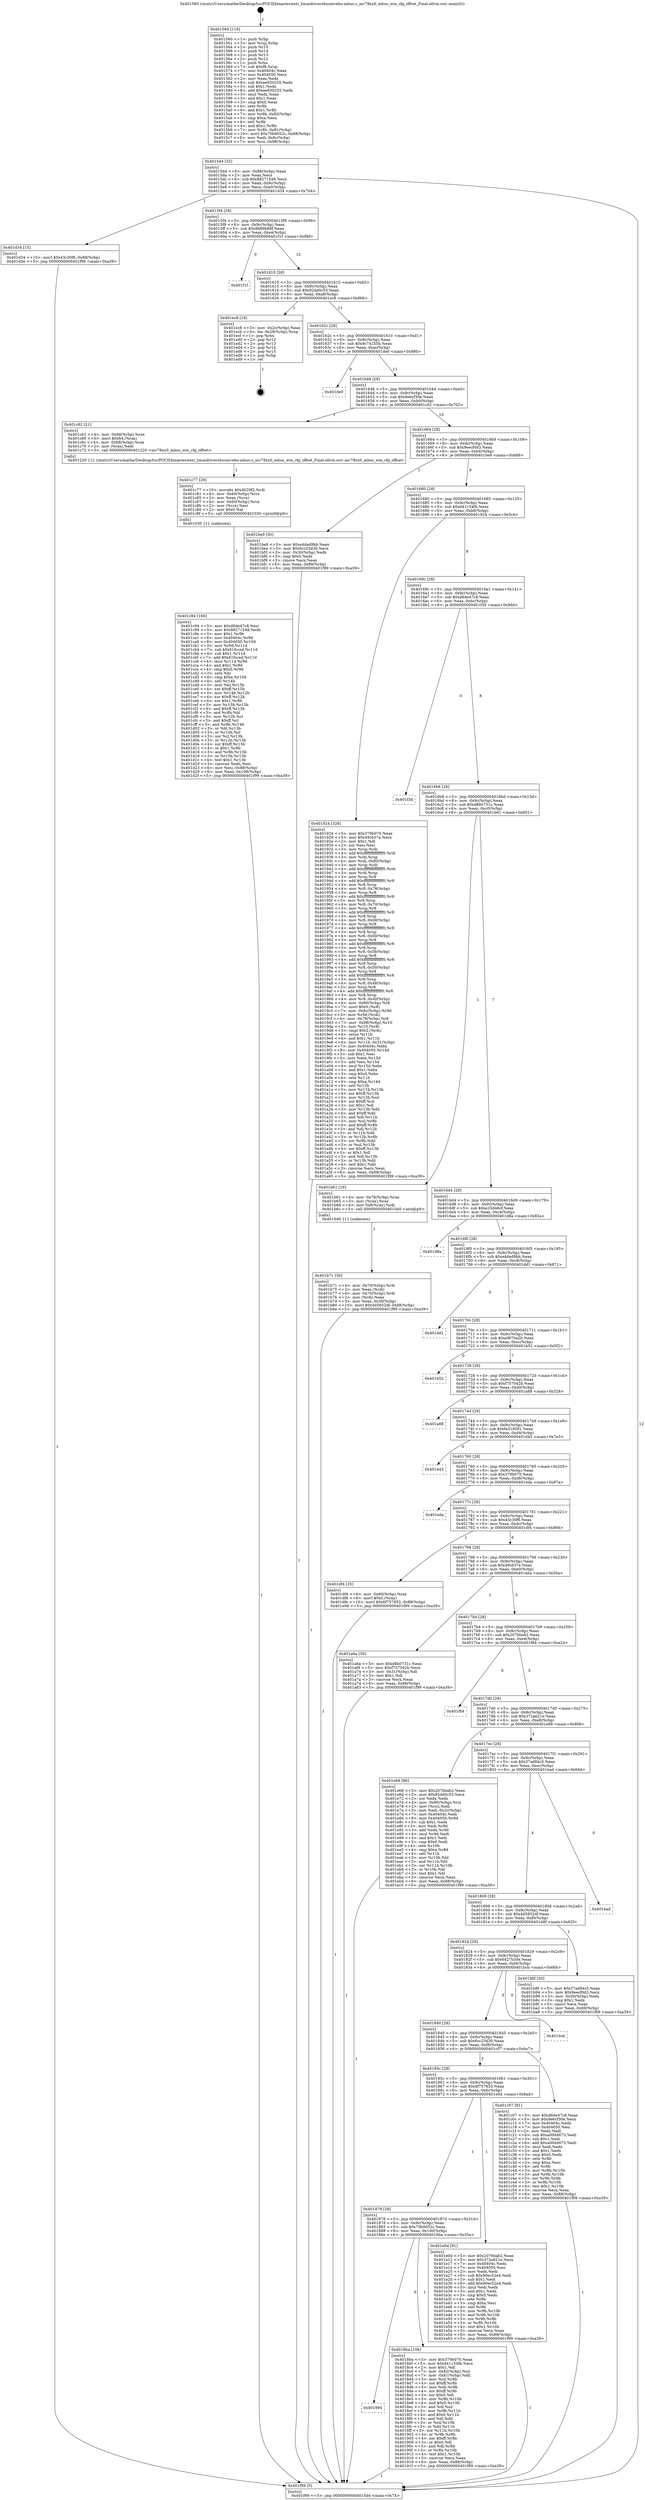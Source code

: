 digraph "0x401560" {
  label = "0x401560 (/mnt/c/Users/mathe/Desktop/tcc/POCII/binaries/extr_linuxdriversbusmvebu-mbus.c_mv78xx0_mbus_win_cfg_offset_Final-ollvm.out::main(0))"
  labelloc = "t"
  node[shape=record]

  Entry [label="",width=0.3,height=0.3,shape=circle,fillcolor=black,style=filled]
  "0x4015d4" [label="{
     0x4015d4 [32]\l
     | [instrs]\l
     &nbsp;&nbsp;0x4015d4 \<+6\>: mov -0x88(%rbp),%eax\l
     &nbsp;&nbsp;0x4015da \<+2\>: mov %eax,%ecx\l
     &nbsp;&nbsp;0x4015dc \<+6\>: sub $0x88271548,%ecx\l
     &nbsp;&nbsp;0x4015e2 \<+6\>: mov %eax,-0x9c(%rbp)\l
     &nbsp;&nbsp;0x4015e8 \<+6\>: mov %ecx,-0xa0(%rbp)\l
     &nbsp;&nbsp;0x4015ee \<+6\>: je 0000000000401d34 \<main+0x7d4\>\l
  }"]
  "0x401d34" [label="{
     0x401d34 [15]\l
     | [instrs]\l
     &nbsp;&nbsp;0x401d34 \<+10\>: movl $0x43c30f6,-0x88(%rbp)\l
     &nbsp;&nbsp;0x401d3e \<+5\>: jmp 0000000000401f99 \<main+0xa39\>\l
  }"]
  "0x4015f4" [label="{
     0x4015f4 [28]\l
     | [instrs]\l
     &nbsp;&nbsp;0x4015f4 \<+5\>: jmp 00000000004015f9 \<main+0x99\>\l
     &nbsp;&nbsp;0x4015f9 \<+6\>: mov -0x9c(%rbp),%eax\l
     &nbsp;&nbsp;0x4015ff \<+5\>: sub $0x8869b89f,%eax\l
     &nbsp;&nbsp;0x401604 \<+6\>: mov %eax,-0xa4(%rbp)\l
     &nbsp;&nbsp;0x40160a \<+6\>: je 0000000000401f1f \<main+0x9bf\>\l
  }"]
  Exit [label="",width=0.3,height=0.3,shape=circle,fillcolor=black,style=filled,peripheries=2]
  "0x401f1f" [label="{
     0x401f1f\l
  }", style=dashed]
  "0x401610" [label="{
     0x401610 [28]\l
     | [instrs]\l
     &nbsp;&nbsp;0x401610 \<+5\>: jmp 0000000000401615 \<main+0xb5\>\l
     &nbsp;&nbsp;0x401615 \<+6\>: mov -0x9c(%rbp),%eax\l
     &nbsp;&nbsp;0x40161b \<+5\>: sub $0x92dd0c53,%eax\l
     &nbsp;&nbsp;0x401620 \<+6\>: mov %eax,-0xa8(%rbp)\l
     &nbsp;&nbsp;0x401626 \<+6\>: je 0000000000401ec8 \<main+0x968\>\l
  }"]
  "0x401c94" [label="{
     0x401c94 [160]\l
     | [instrs]\l
     &nbsp;&nbsp;0x401c94 \<+5\>: mov $0xd6de47c8,%esi\l
     &nbsp;&nbsp;0x401c99 \<+5\>: mov $0x88271548,%edx\l
     &nbsp;&nbsp;0x401c9e \<+3\>: mov $0x1,%r8b\l
     &nbsp;&nbsp;0x401ca1 \<+8\>: mov 0x40404c,%r9d\l
     &nbsp;&nbsp;0x401ca9 \<+8\>: mov 0x404050,%r10d\l
     &nbsp;&nbsp;0x401cb1 \<+3\>: mov %r9d,%r11d\l
     &nbsp;&nbsp;0x401cb4 \<+7\>: sub $0x61fcced,%r11d\l
     &nbsp;&nbsp;0x401cbb \<+4\>: sub $0x1,%r11d\l
     &nbsp;&nbsp;0x401cbf \<+7\>: add $0x61fcced,%r11d\l
     &nbsp;&nbsp;0x401cc6 \<+4\>: imul %r11d,%r9d\l
     &nbsp;&nbsp;0x401cca \<+4\>: and $0x1,%r9d\l
     &nbsp;&nbsp;0x401cce \<+4\>: cmp $0x0,%r9d\l
     &nbsp;&nbsp;0x401cd2 \<+3\>: sete %bl\l
     &nbsp;&nbsp;0x401cd5 \<+4\>: cmp $0xa,%r10d\l
     &nbsp;&nbsp;0x401cd9 \<+4\>: setl %r14b\l
     &nbsp;&nbsp;0x401cdd \<+3\>: mov %bl,%r15b\l
     &nbsp;&nbsp;0x401ce0 \<+4\>: xor $0xff,%r15b\l
     &nbsp;&nbsp;0x401ce4 \<+3\>: mov %r14b,%r12b\l
     &nbsp;&nbsp;0x401ce7 \<+4\>: xor $0xff,%r12b\l
     &nbsp;&nbsp;0x401ceb \<+4\>: xor $0x1,%r8b\l
     &nbsp;&nbsp;0x401cef \<+3\>: mov %r15b,%r13b\l
     &nbsp;&nbsp;0x401cf2 \<+4\>: and $0xff,%r13b\l
     &nbsp;&nbsp;0x401cf6 \<+3\>: and %r8b,%bl\l
     &nbsp;&nbsp;0x401cf9 \<+3\>: mov %r12b,%cl\l
     &nbsp;&nbsp;0x401cfc \<+3\>: and $0xff,%cl\l
     &nbsp;&nbsp;0x401cff \<+3\>: and %r8b,%r14b\l
     &nbsp;&nbsp;0x401d02 \<+3\>: or %bl,%r13b\l
     &nbsp;&nbsp;0x401d05 \<+3\>: or %r14b,%cl\l
     &nbsp;&nbsp;0x401d08 \<+3\>: xor %cl,%r13b\l
     &nbsp;&nbsp;0x401d0b \<+3\>: or %r12b,%r15b\l
     &nbsp;&nbsp;0x401d0e \<+4\>: xor $0xff,%r15b\l
     &nbsp;&nbsp;0x401d12 \<+4\>: or $0x1,%r8b\l
     &nbsp;&nbsp;0x401d16 \<+3\>: and %r8b,%r15b\l
     &nbsp;&nbsp;0x401d19 \<+3\>: or %r15b,%r13b\l
     &nbsp;&nbsp;0x401d1c \<+4\>: test $0x1,%r13b\l
     &nbsp;&nbsp;0x401d20 \<+3\>: cmovne %edx,%esi\l
     &nbsp;&nbsp;0x401d23 \<+6\>: mov %esi,-0x88(%rbp)\l
     &nbsp;&nbsp;0x401d29 \<+6\>: mov %eax,-0x108(%rbp)\l
     &nbsp;&nbsp;0x401d2f \<+5\>: jmp 0000000000401f99 \<main+0xa39\>\l
  }"]
  "0x401ec8" [label="{
     0x401ec8 [18]\l
     | [instrs]\l
     &nbsp;&nbsp;0x401ec8 \<+3\>: mov -0x2c(%rbp),%eax\l
     &nbsp;&nbsp;0x401ecb \<+4\>: lea -0x28(%rbp),%rsp\l
     &nbsp;&nbsp;0x401ecf \<+1\>: pop %rbx\l
     &nbsp;&nbsp;0x401ed0 \<+2\>: pop %r12\l
     &nbsp;&nbsp;0x401ed2 \<+2\>: pop %r13\l
     &nbsp;&nbsp;0x401ed4 \<+2\>: pop %r14\l
     &nbsp;&nbsp;0x401ed6 \<+2\>: pop %r15\l
     &nbsp;&nbsp;0x401ed8 \<+1\>: pop %rbp\l
     &nbsp;&nbsp;0x401ed9 \<+1\>: ret\l
  }"]
  "0x40162c" [label="{
     0x40162c [28]\l
     | [instrs]\l
     &nbsp;&nbsp;0x40162c \<+5\>: jmp 0000000000401631 \<main+0xd1\>\l
     &nbsp;&nbsp;0x401631 \<+6\>: mov -0x9c(%rbp),%eax\l
     &nbsp;&nbsp;0x401637 \<+5\>: sub $0x9c74255b,%eax\l
     &nbsp;&nbsp;0x40163c \<+6\>: mov %eax,-0xac(%rbp)\l
     &nbsp;&nbsp;0x401642 \<+6\>: je 0000000000401de0 \<main+0x880\>\l
  }"]
  "0x401c77" [label="{
     0x401c77 [29]\l
     | [instrs]\l
     &nbsp;&nbsp;0x401c77 \<+10\>: movabs $0x4020f2,%rdi\l
     &nbsp;&nbsp;0x401c81 \<+4\>: mov -0x60(%rbp),%rcx\l
     &nbsp;&nbsp;0x401c85 \<+2\>: mov %eax,(%rcx)\l
     &nbsp;&nbsp;0x401c87 \<+4\>: mov -0x60(%rbp),%rcx\l
     &nbsp;&nbsp;0x401c8b \<+2\>: mov (%rcx),%esi\l
     &nbsp;&nbsp;0x401c8d \<+2\>: mov $0x0,%al\l
     &nbsp;&nbsp;0x401c8f \<+5\>: call 0000000000401030 \<printf@plt\>\l
     | [calls]\l
     &nbsp;&nbsp;0x401030 \{1\} (unknown)\l
  }"]
  "0x401de0" [label="{
     0x401de0\l
  }", style=dashed]
  "0x401648" [label="{
     0x401648 [28]\l
     | [instrs]\l
     &nbsp;&nbsp;0x401648 \<+5\>: jmp 000000000040164d \<main+0xed\>\l
     &nbsp;&nbsp;0x40164d \<+6\>: mov -0x9c(%rbp),%eax\l
     &nbsp;&nbsp;0x401653 \<+5\>: sub $0x9e6cf30e,%eax\l
     &nbsp;&nbsp;0x401658 \<+6\>: mov %eax,-0xb0(%rbp)\l
     &nbsp;&nbsp;0x40165e \<+6\>: je 0000000000401c62 \<main+0x702\>\l
  }"]
  "0x401b71" [label="{
     0x401b71 [30]\l
     | [instrs]\l
     &nbsp;&nbsp;0x401b71 \<+4\>: mov -0x70(%rbp),%rdi\l
     &nbsp;&nbsp;0x401b75 \<+2\>: mov %eax,(%rdi)\l
     &nbsp;&nbsp;0x401b77 \<+4\>: mov -0x70(%rbp),%rdi\l
     &nbsp;&nbsp;0x401b7b \<+2\>: mov (%rdi),%eax\l
     &nbsp;&nbsp;0x401b7d \<+3\>: mov %eax,-0x30(%rbp)\l
     &nbsp;&nbsp;0x401b80 \<+10\>: movl $0x4d5852df,-0x88(%rbp)\l
     &nbsp;&nbsp;0x401b8a \<+5\>: jmp 0000000000401f99 \<main+0xa39\>\l
  }"]
  "0x401c62" [label="{
     0x401c62 [21]\l
     | [instrs]\l
     &nbsp;&nbsp;0x401c62 \<+4\>: mov -0x68(%rbp),%rax\l
     &nbsp;&nbsp;0x401c66 \<+6\>: movl $0x64,(%rax)\l
     &nbsp;&nbsp;0x401c6c \<+4\>: mov -0x68(%rbp),%rax\l
     &nbsp;&nbsp;0x401c70 \<+2\>: mov (%rax),%edi\l
     &nbsp;&nbsp;0x401c72 \<+5\>: call 0000000000401220 \<mv78xx0_mbus_win_cfg_offset\>\l
     | [calls]\l
     &nbsp;&nbsp;0x401220 \{1\} (/mnt/c/Users/mathe/Desktop/tcc/POCII/binaries/extr_linuxdriversbusmvebu-mbus.c_mv78xx0_mbus_win_cfg_offset_Final-ollvm.out::mv78xx0_mbus_win_cfg_offset)\l
  }"]
  "0x401664" [label="{
     0x401664 [28]\l
     | [instrs]\l
     &nbsp;&nbsp;0x401664 \<+5\>: jmp 0000000000401669 \<main+0x109\>\l
     &nbsp;&nbsp;0x401669 \<+6\>: mov -0x9c(%rbp),%eax\l
     &nbsp;&nbsp;0x40166f \<+5\>: sub $0x9eecf0d3,%eax\l
     &nbsp;&nbsp;0x401674 \<+6\>: mov %eax,-0xb4(%rbp)\l
     &nbsp;&nbsp;0x40167a \<+6\>: je 0000000000401be9 \<main+0x689\>\l
  }"]
  "0x401560" [label="{
     0x401560 [116]\l
     | [instrs]\l
     &nbsp;&nbsp;0x401560 \<+1\>: push %rbp\l
     &nbsp;&nbsp;0x401561 \<+3\>: mov %rsp,%rbp\l
     &nbsp;&nbsp;0x401564 \<+2\>: push %r15\l
     &nbsp;&nbsp;0x401566 \<+2\>: push %r14\l
     &nbsp;&nbsp;0x401568 \<+2\>: push %r13\l
     &nbsp;&nbsp;0x40156a \<+2\>: push %r12\l
     &nbsp;&nbsp;0x40156c \<+1\>: push %rbx\l
     &nbsp;&nbsp;0x40156d \<+7\>: sub $0xf8,%rsp\l
     &nbsp;&nbsp;0x401574 \<+7\>: mov 0x40404c,%eax\l
     &nbsp;&nbsp;0x40157b \<+7\>: mov 0x404050,%ecx\l
     &nbsp;&nbsp;0x401582 \<+2\>: mov %eax,%edx\l
     &nbsp;&nbsp;0x401584 \<+6\>: sub $0xee930255,%edx\l
     &nbsp;&nbsp;0x40158a \<+3\>: sub $0x1,%edx\l
     &nbsp;&nbsp;0x40158d \<+6\>: add $0xee930255,%edx\l
     &nbsp;&nbsp;0x401593 \<+3\>: imul %edx,%eax\l
     &nbsp;&nbsp;0x401596 \<+3\>: and $0x1,%eax\l
     &nbsp;&nbsp;0x401599 \<+3\>: cmp $0x0,%eax\l
     &nbsp;&nbsp;0x40159c \<+4\>: sete %r8b\l
     &nbsp;&nbsp;0x4015a0 \<+4\>: and $0x1,%r8b\l
     &nbsp;&nbsp;0x4015a4 \<+7\>: mov %r8b,-0x82(%rbp)\l
     &nbsp;&nbsp;0x4015ab \<+3\>: cmp $0xa,%ecx\l
     &nbsp;&nbsp;0x4015ae \<+4\>: setl %r8b\l
     &nbsp;&nbsp;0x4015b2 \<+4\>: and $0x1,%r8b\l
     &nbsp;&nbsp;0x4015b6 \<+7\>: mov %r8b,-0x81(%rbp)\l
     &nbsp;&nbsp;0x4015bd \<+10\>: movl $0x70b9052c,-0x88(%rbp)\l
     &nbsp;&nbsp;0x4015c7 \<+6\>: mov %edi,-0x8c(%rbp)\l
     &nbsp;&nbsp;0x4015cd \<+7\>: mov %rsi,-0x98(%rbp)\l
  }"]
  "0x401be9" [label="{
     0x401be9 [30]\l
     | [instrs]\l
     &nbsp;&nbsp;0x401be9 \<+5\>: mov $0xe4dad9bb,%eax\l
     &nbsp;&nbsp;0x401bee \<+5\>: mov $0x6cc25d30,%ecx\l
     &nbsp;&nbsp;0x401bf3 \<+3\>: mov -0x30(%rbp),%edx\l
     &nbsp;&nbsp;0x401bf6 \<+3\>: cmp $0x0,%edx\l
     &nbsp;&nbsp;0x401bf9 \<+3\>: cmove %ecx,%eax\l
     &nbsp;&nbsp;0x401bfc \<+6\>: mov %eax,-0x88(%rbp)\l
     &nbsp;&nbsp;0x401c02 \<+5\>: jmp 0000000000401f99 \<main+0xa39\>\l
  }"]
  "0x401680" [label="{
     0x401680 [28]\l
     | [instrs]\l
     &nbsp;&nbsp;0x401680 \<+5\>: jmp 0000000000401685 \<main+0x125\>\l
     &nbsp;&nbsp;0x401685 \<+6\>: mov -0x9c(%rbp),%eax\l
     &nbsp;&nbsp;0x40168b \<+5\>: sub $0xd41154fb,%eax\l
     &nbsp;&nbsp;0x401690 \<+6\>: mov %eax,-0xb8(%rbp)\l
     &nbsp;&nbsp;0x401696 \<+6\>: je 0000000000401924 \<main+0x3c4\>\l
  }"]
  "0x401f99" [label="{
     0x401f99 [5]\l
     | [instrs]\l
     &nbsp;&nbsp;0x401f99 \<+5\>: jmp 00000000004015d4 \<main+0x74\>\l
  }"]
  "0x401924" [label="{
     0x401924 [326]\l
     | [instrs]\l
     &nbsp;&nbsp;0x401924 \<+5\>: mov $0x379b070,%eax\l
     &nbsp;&nbsp;0x401929 \<+5\>: mov $0x49c637e,%ecx\l
     &nbsp;&nbsp;0x40192e \<+2\>: mov $0x1,%dl\l
     &nbsp;&nbsp;0x401930 \<+2\>: xor %esi,%esi\l
     &nbsp;&nbsp;0x401932 \<+3\>: mov %rsp,%rdi\l
     &nbsp;&nbsp;0x401935 \<+4\>: add $0xfffffffffffffff0,%rdi\l
     &nbsp;&nbsp;0x401939 \<+3\>: mov %rdi,%rsp\l
     &nbsp;&nbsp;0x40193c \<+4\>: mov %rdi,-0x80(%rbp)\l
     &nbsp;&nbsp;0x401940 \<+3\>: mov %rsp,%rdi\l
     &nbsp;&nbsp;0x401943 \<+4\>: add $0xfffffffffffffff0,%rdi\l
     &nbsp;&nbsp;0x401947 \<+3\>: mov %rdi,%rsp\l
     &nbsp;&nbsp;0x40194a \<+3\>: mov %rsp,%r8\l
     &nbsp;&nbsp;0x40194d \<+4\>: add $0xfffffffffffffff0,%r8\l
     &nbsp;&nbsp;0x401951 \<+3\>: mov %r8,%rsp\l
     &nbsp;&nbsp;0x401954 \<+4\>: mov %r8,-0x78(%rbp)\l
     &nbsp;&nbsp;0x401958 \<+3\>: mov %rsp,%r8\l
     &nbsp;&nbsp;0x40195b \<+4\>: add $0xfffffffffffffff0,%r8\l
     &nbsp;&nbsp;0x40195f \<+3\>: mov %r8,%rsp\l
     &nbsp;&nbsp;0x401962 \<+4\>: mov %r8,-0x70(%rbp)\l
     &nbsp;&nbsp;0x401966 \<+3\>: mov %rsp,%r8\l
     &nbsp;&nbsp;0x401969 \<+4\>: add $0xfffffffffffffff0,%r8\l
     &nbsp;&nbsp;0x40196d \<+3\>: mov %r8,%rsp\l
     &nbsp;&nbsp;0x401970 \<+4\>: mov %r8,-0x68(%rbp)\l
     &nbsp;&nbsp;0x401974 \<+3\>: mov %rsp,%r8\l
     &nbsp;&nbsp;0x401977 \<+4\>: add $0xfffffffffffffff0,%r8\l
     &nbsp;&nbsp;0x40197b \<+3\>: mov %r8,%rsp\l
     &nbsp;&nbsp;0x40197e \<+4\>: mov %r8,-0x60(%rbp)\l
     &nbsp;&nbsp;0x401982 \<+3\>: mov %rsp,%r8\l
     &nbsp;&nbsp;0x401985 \<+4\>: add $0xfffffffffffffff0,%r8\l
     &nbsp;&nbsp;0x401989 \<+3\>: mov %r8,%rsp\l
     &nbsp;&nbsp;0x40198c \<+4\>: mov %r8,-0x58(%rbp)\l
     &nbsp;&nbsp;0x401990 \<+3\>: mov %rsp,%r8\l
     &nbsp;&nbsp;0x401993 \<+4\>: add $0xfffffffffffffff0,%r8\l
     &nbsp;&nbsp;0x401997 \<+3\>: mov %r8,%rsp\l
     &nbsp;&nbsp;0x40199a \<+4\>: mov %r8,-0x50(%rbp)\l
     &nbsp;&nbsp;0x40199e \<+3\>: mov %rsp,%r8\l
     &nbsp;&nbsp;0x4019a1 \<+4\>: add $0xfffffffffffffff0,%r8\l
     &nbsp;&nbsp;0x4019a5 \<+3\>: mov %r8,%rsp\l
     &nbsp;&nbsp;0x4019a8 \<+4\>: mov %r8,-0x48(%rbp)\l
     &nbsp;&nbsp;0x4019ac \<+3\>: mov %rsp,%r8\l
     &nbsp;&nbsp;0x4019af \<+4\>: add $0xfffffffffffffff0,%r8\l
     &nbsp;&nbsp;0x4019b3 \<+3\>: mov %r8,%rsp\l
     &nbsp;&nbsp;0x4019b6 \<+4\>: mov %r8,-0x40(%rbp)\l
     &nbsp;&nbsp;0x4019ba \<+4\>: mov -0x80(%rbp),%r8\l
     &nbsp;&nbsp;0x4019be \<+7\>: movl $0x0,(%r8)\l
     &nbsp;&nbsp;0x4019c5 \<+7\>: mov -0x8c(%rbp),%r9d\l
     &nbsp;&nbsp;0x4019cc \<+3\>: mov %r9d,(%rdi)\l
     &nbsp;&nbsp;0x4019cf \<+4\>: mov -0x78(%rbp),%r8\l
     &nbsp;&nbsp;0x4019d3 \<+7\>: mov -0x98(%rbp),%r10\l
     &nbsp;&nbsp;0x4019da \<+3\>: mov %r10,(%r8)\l
     &nbsp;&nbsp;0x4019dd \<+3\>: cmpl $0x2,(%rdi)\l
     &nbsp;&nbsp;0x4019e0 \<+4\>: setne %r11b\l
     &nbsp;&nbsp;0x4019e4 \<+4\>: and $0x1,%r11b\l
     &nbsp;&nbsp;0x4019e8 \<+4\>: mov %r11b,-0x31(%rbp)\l
     &nbsp;&nbsp;0x4019ec \<+7\>: mov 0x40404c,%ebx\l
     &nbsp;&nbsp;0x4019f3 \<+8\>: mov 0x404050,%r14d\l
     &nbsp;&nbsp;0x4019fb \<+3\>: sub $0x1,%esi\l
     &nbsp;&nbsp;0x4019fe \<+3\>: mov %ebx,%r15d\l
     &nbsp;&nbsp;0x401a01 \<+3\>: add %esi,%r15d\l
     &nbsp;&nbsp;0x401a04 \<+4\>: imul %r15d,%ebx\l
     &nbsp;&nbsp;0x401a08 \<+3\>: and $0x1,%ebx\l
     &nbsp;&nbsp;0x401a0b \<+3\>: cmp $0x0,%ebx\l
     &nbsp;&nbsp;0x401a0e \<+4\>: sete %r11b\l
     &nbsp;&nbsp;0x401a12 \<+4\>: cmp $0xa,%r14d\l
     &nbsp;&nbsp;0x401a16 \<+4\>: setl %r12b\l
     &nbsp;&nbsp;0x401a1a \<+3\>: mov %r11b,%r13b\l
     &nbsp;&nbsp;0x401a1d \<+4\>: xor $0xff,%r13b\l
     &nbsp;&nbsp;0x401a21 \<+3\>: mov %r12b,%sil\l
     &nbsp;&nbsp;0x401a24 \<+4\>: xor $0xff,%sil\l
     &nbsp;&nbsp;0x401a28 \<+3\>: xor $0x1,%dl\l
     &nbsp;&nbsp;0x401a2b \<+3\>: mov %r13b,%dil\l
     &nbsp;&nbsp;0x401a2e \<+4\>: and $0xff,%dil\l
     &nbsp;&nbsp;0x401a32 \<+3\>: and %dl,%r11b\l
     &nbsp;&nbsp;0x401a35 \<+3\>: mov %sil,%r8b\l
     &nbsp;&nbsp;0x401a38 \<+4\>: and $0xff,%r8b\l
     &nbsp;&nbsp;0x401a3c \<+3\>: and %dl,%r12b\l
     &nbsp;&nbsp;0x401a3f \<+3\>: or %r11b,%dil\l
     &nbsp;&nbsp;0x401a42 \<+3\>: or %r12b,%r8b\l
     &nbsp;&nbsp;0x401a45 \<+3\>: xor %r8b,%dil\l
     &nbsp;&nbsp;0x401a48 \<+3\>: or %sil,%r13b\l
     &nbsp;&nbsp;0x401a4b \<+4\>: xor $0xff,%r13b\l
     &nbsp;&nbsp;0x401a4f \<+3\>: or $0x1,%dl\l
     &nbsp;&nbsp;0x401a52 \<+3\>: and %dl,%r13b\l
     &nbsp;&nbsp;0x401a55 \<+3\>: or %r13b,%dil\l
     &nbsp;&nbsp;0x401a58 \<+4\>: test $0x1,%dil\l
     &nbsp;&nbsp;0x401a5c \<+3\>: cmovne %ecx,%eax\l
     &nbsp;&nbsp;0x401a5f \<+6\>: mov %eax,-0x88(%rbp)\l
     &nbsp;&nbsp;0x401a65 \<+5\>: jmp 0000000000401f99 \<main+0xa39\>\l
  }"]
  "0x40169c" [label="{
     0x40169c [28]\l
     | [instrs]\l
     &nbsp;&nbsp;0x40169c \<+5\>: jmp 00000000004016a1 \<main+0x141\>\l
     &nbsp;&nbsp;0x4016a1 \<+6\>: mov -0x9c(%rbp),%eax\l
     &nbsp;&nbsp;0x4016a7 \<+5\>: sub $0xd6de47c8,%eax\l
     &nbsp;&nbsp;0x4016ac \<+6\>: mov %eax,-0xbc(%rbp)\l
     &nbsp;&nbsp;0x4016b2 \<+6\>: je 0000000000401f3d \<main+0x9dd\>\l
  }"]
  "0x401894" [label="{
     0x401894\l
  }", style=dashed]
  "0x401f3d" [label="{
     0x401f3d\l
  }", style=dashed]
  "0x4016b8" [label="{
     0x4016b8 [28]\l
     | [instrs]\l
     &nbsp;&nbsp;0x4016b8 \<+5\>: jmp 00000000004016bd \<main+0x15d\>\l
     &nbsp;&nbsp;0x4016bd \<+6\>: mov -0x9c(%rbp),%eax\l
     &nbsp;&nbsp;0x4016c3 \<+5\>: sub $0xd8b0731c,%eax\l
     &nbsp;&nbsp;0x4016c8 \<+6\>: mov %eax,-0xc0(%rbp)\l
     &nbsp;&nbsp;0x4016ce \<+6\>: je 0000000000401b61 \<main+0x601\>\l
  }"]
  "0x4018ba" [label="{
     0x4018ba [106]\l
     | [instrs]\l
     &nbsp;&nbsp;0x4018ba \<+5\>: mov $0x379b070,%eax\l
     &nbsp;&nbsp;0x4018bf \<+5\>: mov $0xd41154fb,%ecx\l
     &nbsp;&nbsp;0x4018c4 \<+2\>: mov $0x1,%dl\l
     &nbsp;&nbsp;0x4018c6 \<+7\>: mov -0x82(%rbp),%sil\l
     &nbsp;&nbsp;0x4018cd \<+7\>: mov -0x81(%rbp),%dil\l
     &nbsp;&nbsp;0x4018d4 \<+3\>: mov %sil,%r8b\l
     &nbsp;&nbsp;0x4018d7 \<+4\>: xor $0xff,%r8b\l
     &nbsp;&nbsp;0x4018db \<+3\>: mov %dil,%r9b\l
     &nbsp;&nbsp;0x4018de \<+4\>: xor $0xff,%r9b\l
     &nbsp;&nbsp;0x4018e2 \<+3\>: xor $0x0,%dl\l
     &nbsp;&nbsp;0x4018e5 \<+3\>: mov %r8b,%r10b\l
     &nbsp;&nbsp;0x4018e8 \<+4\>: and $0x0,%r10b\l
     &nbsp;&nbsp;0x4018ec \<+3\>: and %dl,%sil\l
     &nbsp;&nbsp;0x4018ef \<+3\>: mov %r9b,%r11b\l
     &nbsp;&nbsp;0x4018f2 \<+4\>: and $0x0,%r11b\l
     &nbsp;&nbsp;0x4018f6 \<+3\>: and %dl,%dil\l
     &nbsp;&nbsp;0x4018f9 \<+3\>: or %sil,%r10b\l
     &nbsp;&nbsp;0x4018fc \<+3\>: or %dil,%r11b\l
     &nbsp;&nbsp;0x4018ff \<+3\>: xor %r11b,%r10b\l
     &nbsp;&nbsp;0x401902 \<+3\>: or %r9b,%r8b\l
     &nbsp;&nbsp;0x401905 \<+4\>: xor $0xff,%r8b\l
     &nbsp;&nbsp;0x401909 \<+3\>: or $0x0,%dl\l
     &nbsp;&nbsp;0x40190c \<+3\>: and %dl,%r8b\l
     &nbsp;&nbsp;0x40190f \<+3\>: or %r8b,%r10b\l
     &nbsp;&nbsp;0x401912 \<+4\>: test $0x1,%r10b\l
     &nbsp;&nbsp;0x401916 \<+3\>: cmovne %ecx,%eax\l
     &nbsp;&nbsp;0x401919 \<+6\>: mov %eax,-0x88(%rbp)\l
     &nbsp;&nbsp;0x40191f \<+5\>: jmp 0000000000401f99 \<main+0xa39\>\l
  }"]
  "0x401b61" [label="{
     0x401b61 [16]\l
     | [instrs]\l
     &nbsp;&nbsp;0x401b61 \<+4\>: mov -0x78(%rbp),%rax\l
     &nbsp;&nbsp;0x401b65 \<+3\>: mov (%rax),%rax\l
     &nbsp;&nbsp;0x401b68 \<+4\>: mov 0x8(%rax),%rdi\l
     &nbsp;&nbsp;0x401b6c \<+5\>: call 0000000000401040 \<atoi@plt\>\l
     | [calls]\l
     &nbsp;&nbsp;0x401040 \{1\} (unknown)\l
  }"]
  "0x4016d4" [label="{
     0x4016d4 [28]\l
     | [instrs]\l
     &nbsp;&nbsp;0x4016d4 \<+5\>: jmp 00000000004016d9 \<main+0x179\>\l
     &nbsp;&nbsp;0x4016d9 \<+6\>: mov -0x9c(%rbp),%eax\l
     &nbsp;&nbsp;0x4016df \<+5\>: sub $0xe25d46cf,%eax\l
     &nbsp;&nbsp;0x4016e4 \<+6\>: mov %eax,-0xc4(%rbp)\l
     &nbsp;&nbsp;0x4016ea \<+6\>: je 0000000000401d8a \<main+0x82a\>\l
  }"]
  "0x401878" [label="{
     0x401878 [28]\l
     | [instrs]\l
     &nbsp;&nbsp;0x401878 \<+5\>: jmp 000000000040187d \<main+0x31d\>\l
     &nbsp;&nbsp;0x40187d \<+6\>: mov -0x9c(%rbp),%eax\l
     &nbsp;&nbsp;0x401883 \<+5\>: sub $0x70b9052c,%eax\l
     &nbsp;&nbsp;0x401888 \<+6\>: mov %eax,-0x100(%rbp)\l
     &nbsp;&nbsp;0x40188e \<+6\>: je 00000000004018ba \<main+0x35a\>\l
  }"]
  "0x401d8a" [label="{
     0x401d8a\l
  }", style=dashed]
  "0x4016f0" [label="{
     0x4016f0 [28]\l
     | [instrs]\l
     &nbsp;&nbsp;0x4016f0 \<+5\>: jmp 00000000004016f5 \<main+0x195\>\l
     &nbsp;&nbsp;0x4016f5 \<+6\>: mov -0x9c(%rbp),%eax\l
     &nbsp;&nbsp;0x4016fb \<+5\>: sub $0xe4dad9bb,%eax\l
     &nbsp;&nbsp;0x401700 \<+6\>: mov %eax,-0xc8(%rbp)\l
     &nbsp;&nbsp;0x401706 \<+6\>: je 0000000000401dd1 \<main+0x871\>\l
  }"]
  "0x401e0d" [label="{
     0x401e0d [91]\l
     | [instrs]\l
     &nbsp;&nbsp;0x401e0d \<+5\>: mov $0x2076bab2,%eax\l
     &nbsp;&nbsp;0x401e12 \<+5\>: mov $0x372a621e,%ecx\l
     &nbsp;&nbsp;0x401e17 \<+7\>: mov 0x40404c,%edx\l
     &nbsp;&nbsp;0x401e1e \<+7\>: mov 0x404050,%esi\l
     &nbsp;&nbsp;0x401e25 \<+2\>: mov %edx,%edi\l
     &nbsp;&nbsp;0x401e27 \<+6\>: sub $0x90ec52e4,%edi\l
     &nbsp;&nbsp;0x401e2d \<+3\>: sub $0x1,%edi\l
     &nbsp;&nbsp;0x401e30 \<+6\>: add $0x90ec52e4,%edi\l
     &nbsp;&nbsp;0x401e36 \<+3\>: imul %edi,%edx\l
     &nbsp;&nbsp;0x401e39 \<+3\>: and $0x1,%edx\l
     &nbsp;&nbsp;0x401e3c \<+3\>: cmp $0x0,%edx\l
     &nbsp;&nbsp;0x401e3f \<+4\>: sete %r8b\l
     &nbsp;&nbsp;0x401e43 \<+3\>: cmp $0xa,%esi\l
     &nbsp;&nbsp;0x401e46 \<+4\>: setl %r9b\l
     &nbsp;&nbsp;0x401e4a \<+3\>: mov %r8b,%r10b\l
     &nbsp;&nbsp;0x401e4d \<+3\>: and %r9b,%r10b\l
     &nbsp;&nbsp;0x401e50 \<+3\>: xor %r9b,%r8b\l
     &nbsp;&nbsp;0x401e53 \<+3\>: or %r8b,%r10b\l
     &nbsp;&nbsp;0x401e56 \<+4\>: test $0x1,%r10b\l
     &nbsp;&nbsp;0x401e5a \<+3\>: cmovne %ecx,%eax\l
     &nbsp;&nbsp;0x401e5d \<+6\>: mov %eax,-0x88(%rbp)\l
     &nbsp;&nbsp;0x401e63 \<+5\>: jmp 0000000000401f99 \<main+0xa39\>\l
  }"]
  "0x401dd1" [label="{
     0x401dd1\l
  }", style=dashed]
  "0x40170c" [label="{
     0x40170c [28]\l
     | [instrs]\l
     &nbsp;&nbsp;0x40170c \<+5\>: jmp 0000000000401711 \<main+0x1b1\>\l
     &nbsp;&nbsp;0x401711 \<+6\>: mov -0x9c(%rbp),%eax\l
     &nbsp;&nbsp;0x401717 \<+5\>: sub $0xef670a2b,%eax\l
     &nbsp;&nbsp;0x40171c \<+6\>: mov %eax,-0xcc(%rbp)\l
     &nbsp;&nbsp;0x401722 \<+6\>: je 0000000000401b52 \<main+0x5f2\>\l
  }"]
  "0x40185c" [label="{
     0x40185c [28]\l
     | [instrs]\l
     &nbsp;&nbsp;0x40185c \<+5\>: jmp 0000000000401861 \<main+0x301\>\l
     &nbsp;&nbsp;0x401861 \<+6\>: mov -0x9c(%rbp),%eax\l
     &nbsp;&nbsp;0x401867 \<+5\>: sub $0x6f757853,%eax\l
     &nbsp;&nbsp;0x40186c \<+6\>: mov %eax,-0xfc(%rbp)\l
     &nbsp;&nbsp;0x401872 \<+6\>: je 0000000000401e0d \<main+0x8ad\>\l
  }"]
  "0x401b52" [label="{
     0x401b52\l
  }", style=dashed]
  "0x401728" [label="{
     0x401728 [28]\l
     | [instrs]\l
     &nbsp;&nbsp;0x401728 \<+5\>: jmp 000000000040172d \<main+0x1cd\>\l
     &nbsp;&nbsp;0x40172d \<+6\>: mov -0x9c(%rbp),%eax\l
     &nbsp;&nbsp;0x401733 \<+5\>: sub $0xf757042b,%eax\l
     &nbsp;&nbsp;0x401738 \<+6\>: mov %eax,-0xd0(%rbp)\l
     &nbsp;&nbsp;0x40173e \<+6\>: je 0000000000401a88 \<main+0x528\>\l
  }"]
  "0x401c07" [label="{
     0x401c07 [91]\l
     | [instrs]\l
     &nbsp;&nbsp;0x401c07 \<+5\>: mov $0xd6de47c8,%eax\l
     &nbsp;&nbsp;0x401c0c \<+5\>: mov $0x9e6cf30e,%ecx\l
     &nbsp;&nbsp;0x401c11 \<+7\>: mov 0x40404c,%edx\l
     &nbsp;&nbsp;0x401c18 \<+7\>: mov 0x404050,%esi\l
     &nbsp;&nbsp;0x401c1f \<+2\>: mov %edx,%edi\l
     &nbsp;&nbsp;0x401c21 \<+6\>: sub $0xa00d4673,%edi\l
     &nbsp;&nbsp;0x401c27 \<+3\>: sub $0x1,%edi\l
     &nbsp;&nbsp;0x401c2a \<+6\>: add $0xa00d4673,%edi\l
     &nbsp;&nbsp;0x401c30 \<+3\>: imul %edi,%edx\l
     &nbsp;&nbsp;0x401c33 \<+3\>: and $0x1,%edx\l
     &nbsp;&nbsp;0x401c36 \<+3\>: cmp $0x0,%edx\l
     &nbsp;&nbsp;0x401c39 \<+4\>: sete %r8b\l
     &nbsp;&nbsp;0x401c3d \<+3\>: cmp $0xa,%esi\l
     &nbsp;&nbsp;0x401c40 \<+4\>: setl %r9b\l
     &nbsp;&nbsp;0x401c44 \<+3\>: mov %r8b,%r10b\l
     &nbsp;&nbsp;0x401c47 \<+3\>: and %r9b,%r10b\l
     &nbsp;&nbsp;0x401c4a \<+3\>: xor %r9b,%r8b\l
     &nbsp;&nbsp;0x401c4d \<+3\>: or %r8b,%r10b\l
     &nbsp;&nbsp;0x401c50 \<+4\>: test $0x1,%r10b\l
     &nbsp;&nbsp;0x401c54 \<+3\>: cmovne %ecx,%eax\l
     &nbsp;&nbsp;0x401c57 \<+6\>: mov %eax,-0x88(%rbp)\l
     &nbsp;&nbsp;0x401c5d \<+5\>: jmp 0000000000401f99 \<main+0xa39\>\l
  }"]
  "0x401a88" [label="{
     0x401a88\l
  }", style=dashed]
  "0x401744" [label="{
     0x401744 [28]\l
     | [instrs]\l
     &nbsp;&nbsp;0x401744 \<+5\>: jmp 0000000000401749 \<main+0x1e9\>\l
     &nbsp;&nbsp;0x401749 \<+6\>: mov -0x9c(%rbp),%eax\l
     &nbsp;&nbsp;0x40174f \<+5\>: sub $0xfe319591,%eax\l
     &nbsp;&nbsp;0x401754 \<+6\>: mov %eax,-0xd4(%rbp)\l
     &nbsp;&nbsp;0x40175a \<+6\>: je 0000000000401d43 \<main+0x7e3\>\l
  }"]
  "0x401840" [label="{
     0x401840 [28]\l
     | [instrs]\l
     &nbsp;&nbsp;0x401840 \<+5\>: jmp 0000000000401845 \<main+0x2e5\>\l
     &nbsp;&nbsp;0x401845 \<+6\>: mov -0x9c(%rbp),%eax\l
     &nbsp;&nbsp;0x40184b \<+5\>: sub $0x6cc25d30,%eax\l
     &nbsp;&nbsp;0x401850 \<+6\>: mov %eax,-0xf8(%rbp)\l
     &nbsp;&nbsp;0x401856 \<+6\>: je 0000000000401c07 \<main+0x6a7\>\l
  }"]
  "0x401d43" [label="{
     0x401d43\l
  }", style=dashed]
  "0x401760" [label="{
     0x401760 [28]\l
     | [instrs]\l
     &nbsp;&nbsp;0x401760 \<+5\>: jmp 0000000000401765 \<main+0x205\>\l
     &nbsp;&nbsp;0x401765 \<+6\>: mov -0x9c(%rbp),%eax\l
     &nbsp;&nbsp;0x40176b \<+5\>: sub $0x379b070,%eax\l
     &nbsp;&nbsp;0x401770 \<+6\>: mov %eax,-0xd8(%rbp)\l
     &nbsp;&nbsp;0x401776 \<+6\>: je 0000000000401eda \<main+0x97a\>\l
  }"]
  "0x401bcb" [label="{
     0x401bcb\l
  }", style=dashed]
  "0x401eda" [label="{
     0x401eda\l
  }", style=dashed]
  "0x40177c" [label="{
     0x40177c [28]\l
     | [instrs]\l
     &nbsp;&nbsp;0x40177c \<+5\>: jmp 0000000000401781 \<main+0x221\>\l
     &nbsp;&nbsp;0x401781 \<+6\>: mov -0x9c(%rbp),%eax\l
     &nbsp;&nbsp;0x401787 \<+5\>: sub $0x43c30f6,%eax\l
     &nbsp;&nbsp;0x40178c \<+6\>: mov %eax,-0xdc(%rbp)\l
     &nbsp;&nbsp;0x401792 \<+6\>: je 0000000000401df4 \<main+0x894\>\l
  }"]
  "0x401824" [label="{
     0x401824 [28]\l
     | [instrs]\l
     &nbsp;&nbsp;0x401824 \<+5\>: jmp 0000000000401829 \<main+0x2c9\>\l
     &nbsp;&nbsp;0x401829 \<+6\>: mov -0x9c(%rbp),%eax\l
     &nbsp;&nbsp;0x40182f \<+5\>: sub $0x6427b3de,%eax\l
     &nbsp;&nbsp;0x401834 \<+6\>: mov %eax,-0xf4(%rbp)\l
     &nbsp;&nbsp;0x40183a \<+6\>: je 0000000000401bcb \<main+0x66b\>\l
  }"]
  "0x401df4" [label="{
     0x401df4 [25]\l
     | [instrs]\l
     &nbsp;&nbsp;0x401df4 \<+4\>: mov -0x80(%rbp),%rax\l
     &nbsp;&nbsp;0x401df8 \<+6\>: movl $0x0,(%rax)\l
     &nbsp;&nbsp;0x401dfe \<+10\>: movl $0x6f757853,-0x88(%rbp)\l
     &nbsp;&nbsp;0x401e08 \<+5\>: jmp 0000000000401f99 \<main+0xa39\>\l
  }"]
  "0x401798" [label="{
     0x401798 [28]\l
     | [instrs]\l
     &nbsp;&nbsp;0x401798 \<+5\>: jmp 000000000040179d \<main+0x23d\>\l
     &nbsp;&nbsp;0x40179d \<+6\>: mov -0x9c(%rbp),%eax\l
     &nbsp;&nbsp;0x4017a3 \<+5\>: sub $0x49c637e,%eax\l
     &nbsp;&nbsp;0x4017a8 \<+6\>: mov %eax,-0xe0(%rbp)\l
     &nbsp;&nbsp;0x4017ae \<+6\>: je 0000000000401a6a \<main+0x50a\>\l
  }"]
  "0x401b8f" [label="{
     0x401b8f [30]\l
     | [instrs]\l
     &nbsp;&nbsp;0x401b8f \<+5\>: mov $0x37ad84c5,%eax\l
     &nbsp;&nbsp;0x401b94 \<+5\>: mov $0x9eecf0d3,%ecx\l
     &nbsp;&nbsp;0x401b99 \<+3\>: mov -0x30(%rbp),%edx\l
     &nbsp;&nbsp;0x401b9c \<+3\>: cmp $0x1,%edx\l
     &nbsp;&nbsp;0x401b9f \<+3\>: cmovl %ecx,%eax\l
     &nbsp;&nbsp;0x401ba2 \<+6\>: mov %eax,-0x88(%rbp)\l
     &nbsp;&nbsp;0x401ba8 \<+5\>: jmp 0000000000401f99 \<main+0xa39\>\l
  }"]
  "0x401a6a" [label="{
     0x401a6a [30]\l
     | [instrs]\l
     &nbsp;&nbsp;0x401a6a \<+5\>: mov $0xd8b0731c,%eax\l
     &nbsp;&nbsp;0x401a6f \<+5\>: mov $0xf757042b,%ecx\l
     &nbsp;&nbsp;0x401a74 \<+3\>: mov -0x31(%rbp),%dl\l
     &nbsp;&nbsp;0x401a77 \<+3\>: test $0x1,%dl\l
     &nbsp;&nbsp;0x401a7a \<+3\>: cmovne %ecx,%eax\l
     &nbsp;&nbsp;0x401a7d \<+6\>: mov %eax,-0x88(%rbp)\l
     &nbsp;&nbsp;0x401a83 \<+5\>: jmp 0000000000401f99 \<main+0xa39\>\l
  }"]
  "0x4017b4" [label="{
     0x4017b4 [28]\l
     | [instrs]\l
     &nbsp;&nbsp;0x4017b4 \<+5\>: jmp 00000000004017b9 \<main+0x259\>\l
     &nbsp;&nbsp;0x4017b9 \<+6\>: mov -0x9c(%rbp),%eax\l
     &nbsp;&nbsp;0x4017bf \<+5\>: sub $0x2076bab2,%eax\l
     &nbsp;&nbsp;0x4017c4 \<+6\>: mov %eax,-0xe4(%rbp)\l
     &nbsp;&nbsp;0x4017ca \<+6\>: je 0000000000401f84 \<main+0xa24\>\l
  }"]
  "0x401808" [label="{
     0x401808 [28]\l
     | [instrs]\l
     &nbsp;&nbsp;0x401808 \<+5\>: jmp 000000000040180d \<main+0x2ad\>\l
     &nbsp;&nbsp;0x40180d \<+6\>: mov -0x9c(%rbp),%eax\l
     &nbsp;&nbsp;0x401813 \<+5\>: sub $0x4d5852df,%eax\l
     &nbsp;&nbsp;0x401818 \<+6\>: mov %eax,-0xf0(%rbp)\l
     &nbsp;&nbsp;0x40181e \<+6\>: je 0000000000401b8f \<main+0x62f\>\l
  }"]
  "0x401f84" [label="{
     0x401f84\l
  }", style=dashed]
  "0x4017d0" [label="{
     0x4017d0 [28]\l
     | [instrs]\l
     &nbsp;&nbsp;0x4017d0 \<+5\>: jmp 00000000004017d5 \<main+0x275\>\l
     &nbsp;&nbsp;0x4017d5 \<+6\>: mov -0x9c(%rbp),%eax\l
     &nbsp;&nbsp;0x4017db \<+5\>: sub $0x372a621e,%eax\l
     &nbsp;&nbsp;0x4017e0 \<+6\>: mov %eax,-0xe8(%rbp)\l
     &nbsp;&nbsp;0x4017e6 \<+6\>: je 0000000000401e68 \<main+0x908\>\l
  }"]
  "0x401bad" [label="{
     0x401bad\l
  }", style=dashed]
  "0x401e68" [label="{
     0x401e68 [96]\l
     | [instrs]\l
     &nbsp;&nbsp;0x401e68 \<+5\>: mov $0x2076bab2,%eax\l
     &nbsp;&nbsp;0x401e6d \<+5\>: mov $0x92dd0c53,%ecx\l
     &nbsp;&nbsp;0x401e72 \<+2\>: xor %edx,%edx\l
     &nbsp;&nbsp;0x401e74 \<+4\>: mov -0x80(%rbp),%rsi\l
     &nbsp;&nbsp;0x401e78 \<+2\>: mov (%rsi),%edi\l
     &nbsp;&nbsp;0x401e7a \<+3\>: mov %edi,-0x2c(%rbp)\l
     &nbsp;&nbsp;0x401e7d \<+7\>: mov 0x40404c,%edi\l
     &nbsp;&nbsp;0x401e84 \<+8\>: mov 0x404050,%r8d\l
     &nbsp;&nbsp;0x401e8c \<+3\>: sub $0x1,%edx\l
     &nbsp;&nbsp;0x401e8f \<+3\>: mov %edi,%r9d\l
     &nbsp;&nbsp;0x401e92 \<+3\>: add %edx,%r9d\l
     &nbsp;&nbsp;0x401e95 \<+4\>: imul %r9d,%edi\l
     &nbsp;&nbsp;0x401e99 \<+3\>: and $0x1,%edi\l
     &nbsp;&nbsp;0x401e9c \<+3\>: cmp $0x0,%edi\l
     &nbsp;&nbsp;0x401e9f \<+4\>: sete %r10b\l
     &nbsp;&nbsp;0x401ea3 \<+4\>: cmp $0xa,%r8d\l
     &nbsp;&nbsp;0x401ea7 \<+4\>: setl %r11b\l
     &nbsp;&nbsp;0x401eab \<+3\>: mov %r10b,%bl\l
     &nbsp;&nbsp;0x401eae \<+3\>: and %r11b,%bl\l
     &nbsp;&nbsp;0x401eb1 \<+3\>: xor %r11b,%r10b\l
     &nbsp;&nbsp;0x401eb4 \<+3\>: or %r10b,%bl\l
     &nbsp;&nbsp;0x401eb7 \<+3\>: test $0x1,%bl\l
     &nbsp;&nbsp;0x401eba \<+3\>: cmovne %ecx,%eax\l
     &nbsp;&nbsp;0x401ebd \<+6\>: mov %eax,-0x88(%rbp)\l
     &nbsp;&nbsp;0x401ec3 \<+5\>: jmp 0000000000401f99 \<main+0xa39\>\l
  }"]
  "0x4017ec" [label="{
     0x4017ec [28]\l
     | [instrs]\l
     &nbsp;&nbsp;0x4017ec \<+5\>: jmp 00000000004017f1 \<main+0x291\>\l
     &nbsp;&nbsp;0x4017f1 \<+6\>: mov -0x9c(%rbp),%eax\l
     &nbsp;&nbsp;0x4017f7 \<+5\>: sub $0x37ad84c5,%eax\l
     &nbsp;&nbsp;0x4017fc \<+6\>: mov %eax,-0xec(%rbp)\l
     &nbsp;&nbsp;0x401802 \<+6\>: je 0000000000401bad \<main+0x64d\>\l
  }"]
  Entry -> "0x401560" [label=" 1"]
  "0x4015d4" -> "0x401d34" [label=" 1"]
  "0x4015d4" -> "0x4015f4" [label=" 12"]
  "0x401ec8" -> Exit [label=" 1"]
  "0x4015f4" -> "0x401f1f" [label=" 0"]
  "0x4015f4" -> "0x401610" [label=" 12"]
  "0x401e68" -> "0x401f99" [label=" 1"]
  "0x401610" -> "0x401ec8" [label=" 1"]
  "0x401610" -> "0x40162c" [label=" 11"]
  "0x401e0d" -> "0x401f99" [label=" 1"]
  "0x40162c" -> "0x401de0" [label=" 0"]
  "0x40162c" -> "0x401648" [label=" 11"]
  "0x401df4" -> "0x401f99" [label=" 1"]
  "0x401648" -> "0x401c62" [label=" 1"]
  "0x401648" -> "0x401664" [label=" 10"]
  "0x401d34" -> "0x401f99" [label=" 1"]
  "0x401664" -> "0x401be9" [label=" 1"]
  "0x401664" -> "0x401680" [label=" 9"]
  "0x401c77" -> "0x401c94" [label=" 1"]
  "0x401680" -> "0x401924" [label=" 1"]
  "0x401680" -> "0x40169c" [label=" 8"]
  "0x401c62" -> "0x401c77" [label=" 1"]
  "0x40169c" -> "0x401f3d" [label=" 0"]
  "0x40169c" -> "0x4016b8" [label=" 8"]
  "0x401c07" -> "0x401f99" [label=" 1"]
  "0x4016b8" -> "0x401b61" [label=" 1"]
  "0x4016b8" -> "0x4016d4" [label=" 7"]
  "0x401be9" -> "0x401f99" [label=" 1"]
  "0x4016d4" -> "0x401d8a" [label=" 0"]
  "0x4016d4" -> "0x4016f0" [label=" 7"]
  "0x401b71" -> "0x401f99" [label=" 1"]
  "0x4016f0" -> "0x401dd1" [label=" 0"]
  "0x4016f0" -> "0x40170c" [label=" 7"]
  "0x401b61" -> "0x401b71" [label=" 1"]
  "0x40170c" -> "0x401b52" [label=" 0"]
  "0x40170c" -> "0x401728" [label=" 7"]
  "0x401924" -> "0x401f99" [label=" 1"]
  "0x401728" -> "0x401a88" [label=" 0"]
  "0x401728" -> "0x401744" [label=" 7"]
  "0x401c94" -> "0x401f99" [label=" 1"]
  "0x401744" -> "0x401d43" [label=" 0"]
  "0x401744" -> "0x401760" [label=" 7"]
  "0x401560" -> "0x4015d4" [label=" 1"]
  "0x401760" -> "0x401eda" [label=" 0"]
  "0x401760" -> "0x40177c" [label=" 7"]
  "0x4018ba" -> "0x401f99" [label=" 1"]
  "0x40177c" -> "0x401df4" [label=" 1"]
  "0x40177c" -> "0x401798" [label=" 6"]
  "0x401878" -> "0x4018ba" [label=" 1"]
  "0x401798" -> "0x401a6a" [label=" 1"]
  "0x401798" -> "0x4017b4" [label=" 5"]
  "0x401b8f" -> "0x401f99" [label=" 1"]
  "0x4017b4" -> "0x401f84" [label=" 0"]
  "0x4017b4" -> "0x4017d0" [label=" 5"]
  "0x40185c" -> "0x401e0d" [label=" 1"]
  "0x4017d0" -> "0x401e68" [label=" 1"]
  "0x4017d0" -> "0x4017ec" [label=" 4"]
  "0x401a6a" -> "0x401f99" [label=" 1"]
  "0x4017ec" -> "0x401bad" [label=" 0"]
  "0x4017ec" -> "0x401808" [label=" 4"]
  "0x40185c" -> "0x401878" [label=" 1"]
  "0x401808" -> "0x401b8f" [label=" 1"]
  "0x401808" -> "0x401824" [label=" 3"]
  "0x401878" -> "0x401894" [label=" 0"]
  "0x401824" -> "0x401bcb" [label=" 0"]
  "0x401824" -> "0x401840" [label=" 3"]
  "0x401f99" -> "0x4015d4" [label=" 12"]
  "0x401840" -> "0x401c07" [label=" 1"]
  "0x401840" -> "0x40185c" [label=" 2"]
}
